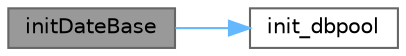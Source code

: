 digraph "initDateBase"
{
 // LATEX_PDF_SIZE
  bgcolor="transparent";
  edge [fontname=Helvetica,fontsize=10,labelfontname=Helvetica,labelfontsize=10];
  node [fontname=Helvetica,fontsize=10,shape=box,height=0.2,width=0.4];
  rankdir="LR";
  Node1 [id="Node000001",label="initDateBase",height=0.2,width=0.4,color="gray40", fillcolor="grey60", style="filled", fontcolor="black",tooltip="初始化数据库。"];
  Node1 -> Node2 [id="edge1_Node000001_Node000002",color="steelblue1",style="solid",tooltip=" "];
  Node2 [id="Node000002",label="init_dbpool",height=0.2,width=0.4,color="grey40", fillcolor="white", style="filled",URL="$common_8cpp.html#a60797bf326249255d5381c7af5c95029",tooltip="初始化数据库连接池。"];
}
